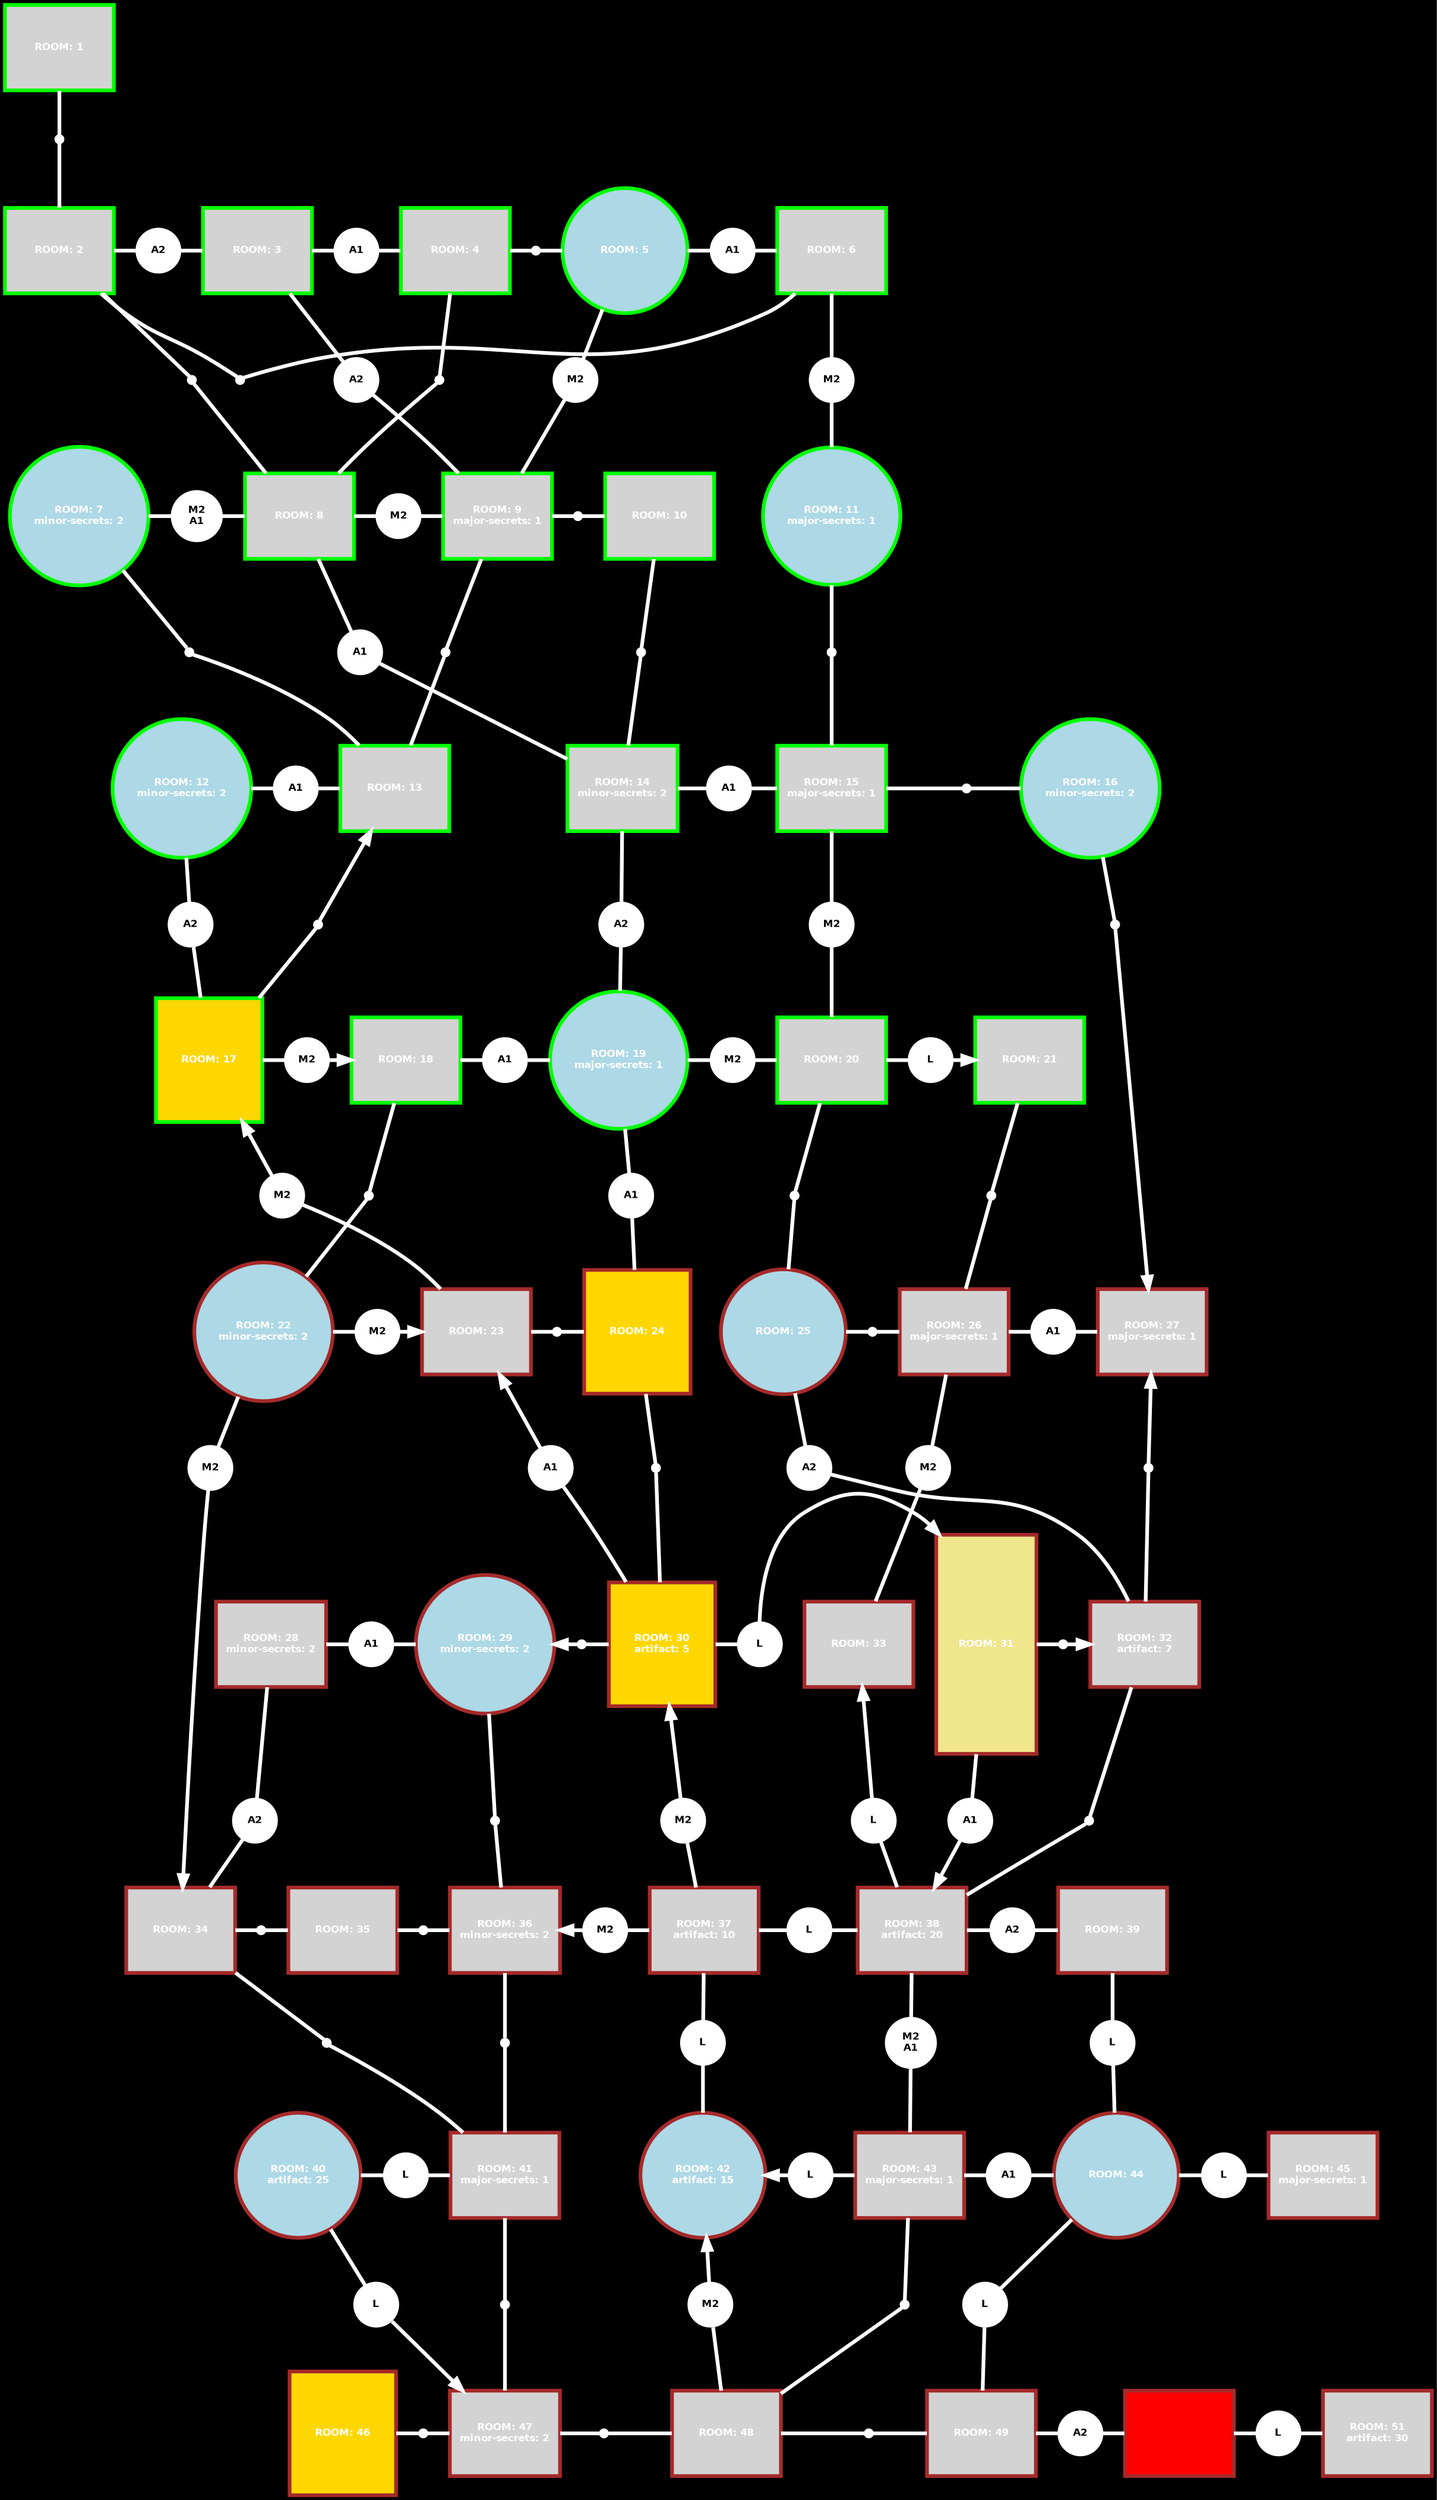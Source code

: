 graph G {
	graph [bb="0,0,1158,2013.1",
		bgcolor=black,
		overlap=false,
		resolution=160
	];
	node [label="\N"];
	{
		graph [rank=same];
		1	[color=green,
			fillcolor=lightgrey,
			fontcolor=white,
			fontname="Helvetica-Bold",
			fontsize=8.0,
			height=0.95833,
			image="./images/room.png",
			imagescale=true,
			label="ROOM: 1",
			penwidth=3.0,
			pos="44,1978.6",
			shape=box,
			style=filled,
			width=1.2222];
	}
	{
		graph [rank=same];
		"1-2"	[color=white,
			fillcolor=white,
			fontcolor=black,
			fontname="Helvetica-Bold",
			fontsize=8.0,
			height=0.097222,
			label="",
			pos="44,1904.6",
			shape=circle,
			style=filled,
			width=0.097222];
	}
	{
		graph [rank=same];
		2	[color=green,
			fillcolor=lightgrey,
			fontcolor=white,
			fontname="Helvetica-Bold",
			fontsize=8.0,
			height=0.95833,
			image="./images/room.png",
			imagescale=true,
			label="ROOM: 2",
			penwidth=3.0,
			pos="44,1814.6",
			shape=box,
			style=filled,
			width=1.2222];
		"2-3"	[color=white,
			fillcolor=white,
			fontcolor=black,
			fontname="Helvetica-Bold",
			fontsize=8.0,
			height=0.5,
			label=A2,
			pos="124,1814.6",
			shape=circle,
			style=filled,
			width=0.5];
		3	[color=green,
			fillcolor=lightgrey,
			fontcolor=white,
			fontname="Helvetica-Bold",
			fontsize=8.0,
			height=0.95833,
			image="./images/room.png",
			imagescale=true,
			label="ROOM: 3",
			penwidth=3.0,
			pos="204,1814.6",
			shape=box,
			style=filled,
			width=1.2222];
		"3-4"	[color=white,
			fillcolor=white,
			fontcolor=black,
			fontname="Helvetica-Bold",
			fontsize=8.0,
			height=0.5,
			label=A1,
			pos="284,1814.6",
			shape=circle,
			style=filled,
			width=0.5];
		4	[color=green,
			fillcolor=lightgrey,
			fontcolor=white,
			fontname="Helvetica-Bold",
			fontsize=8.0,
			height=0.95833,
			image="./images/room.png",
			imagescale=true,
			label="ROOM: 4",
			penwidth=3.0,
			pos="364,1814.6",
			shape=box,
			style=filled,
			width=1.2222];
		"4-5"	[color=white,
			fillcolor=white,
			fontcolor=black,
			fontname="Helvetica-Bold",
			fontsize=8.0,
			height=0.097222,
			label="",
			pos="430,1814.6",
			shape=circle,
			style=filled,
			width=0.097222];
		5	[color=green,
			fillcolor=lightblue,
			fontcolor=white,
			fontname="Helvetica-Bold",
			fontsize=8.0,
			height=1.4028,
			image="./images/crystal-cave.png",
			imagescale=true,
			label="ROOM: 5",
			penwidth=3.0,
			pos="502,1814.6",
			shape=circle,
			style=filled,
			width=1.4028];
		"5-6"	[color=white,
			fillcolor=white,
			fontcolor=black,
			fontname="Helvetica-Bold",
			fontsize=8.0,
			height=0.5,
			label=A1,
			pos="589,1814.6",
			shape=circle,
			style=filled,
			width=0.5];
		6	[color=green,
			fillcolor=lightgrey,
			fontcolor=white,
			fontname="Helvetica-Bold",
			fontsize=8.0,
			height=0.95833,
			image="./images/room.png",
			imagescale=true,
			label="ROOM: 6",
			penwidth=3.0,
			pos="669,1814.6",
			shape=box,
			style=filled,
			width=1.2222];
	}
	{
		graph [rank=same];
		"2-6"	[color=white,
			fillcolor=white,
			fontcolor=black,
			fontname="Helvetica-Bold",
			fontsize=8.0,
			height=0.097222,
			label="",
			pos="190,1710.1",
			shape=circle,
			style=filled,
			width=0.097222];
		"2-8"	[color=white,
			fillcolor=white,
			fontcolor=black,
			fontname="Helvetica-Bold",
			fontsize=8.0,
			height=0.097222,
			label="",
			pos="151,1710.1",
			shape=circle,
			style=filled,
			width=0.097222];
		"3-9"	[color=white,
			fillcolor=white,
			fontcolor=black,
			fontname="Helvetica-Bold",
			fontsize=8.0,
			height=0.5,
			label=A2,
			pos="284,1710.1",
			shape=circle,
			style=filled,
			width=0.5];
		"4-8"	[color=white,
			fillcolor=white,
			fontcolor=black,
			fontname="Helvetica-Bold",
			fontsize=8.0,
			height=0.097222,
			label="",
			pos="351,1710.1",
			shape=circle,
			style=filled,
			width=0.097222];
		"5-9"	[color=white,
			fillcolor=white,
			fontcolor=black,
			fontname="Helvetica-Bold",
			fontsize=8.0,
			height=0.5,
			label=M2,
			pos="461,1710.1",
			shape=circle,
			style=filled,
			width=0.5];
		"6-11"	[color=white,
			fillcolor=white,
			fontcolor=black,
			fontname="Helvetica-Bold",
			fontsize=8.0,
			height=0.5,
			label=M2,
			pos="669,1710.1",
			shape=circle,
			style=filled,
			width=0.5];
	}
	{
		graph [rank=same];
		7	[color=green,
			fillcolor=lightblue,
			fontcolor=white,
			fontname="Helvetica-Bold",
			fontsize=8.0,
			height=1.5606,
			image="./images/crystal-cave.png",
			imagescale=true,
			label="ROOM: 7\nminor-secrets: 2",
			penwidth=3.0,
			pos="60,1600",
			shape=circle,
			style=filled,
			width=1.5606];
		"7-8"	[color=white,
			fillcolor=white,
			fontcolor=black,
			fontname="Helvetica-Bold",
			fontsize=8.0,
			height=0.56961,
			label="M2\nA1",
			pos="155,1600",
			shape=circle,
			style=filled,
			width=0.56961];
		8	[color=green,
			fillcolor=lightgrey,
			fontcolor=white,
			fontname="Helvetica-Bold",
			fontsize=8.0,
			height=0.95833,
			image="./images/room.png",
			imagescale=true,
			label="ROOM: 8",
			penwidth=3.0,
			pos="238,1600",
			shape=box,
			style=filled,
			width=1.2222];
		"8-9"	[color=white,
			fillcolor=white,
			fontcolor=black,
			fontname="Helvetica-Bold",
			fontsize=8.0,
			height=0.5,
			label=M2,
			pos="318,1600",
			shape=circle,
			style=filled,
			width=0.5];
		9	[color=green,
			fillcolor=lightgrey,
			fontcolor=white,
			fontname="Helvetica-Bold",
			fontsize=8.0,
			height=0.95833,
			image="./images/room.png",
			imagescale=true,
			label="ROOM: 9\nmajor-secrets: 1",
			penwidth=3.0,
			pos="398,1600",
			shape=box,
			style=filled,
			width=1.2222];
		"9-10"	[color=white,
			fillcolor=white,
			fontcolor=black,
			fontname="Helvetica-Bold",
			fontsize=8.0,
			height=0.097222,
			label="",
			pos="464,1600",
			shape=circle,
			style=filled,
			width=0.097222];
		10	[color=green,
			fillcolor=lightgrey,
			fontcolor=white,
			fontname="Helvetica-Bold",
			fontsize=8.0,
			height=0.95833,
			image="./images/room.png",
			imagescale=true,
			label="ROOM: 10",
			penwidth=3.0,
			pos="530,1600",
			shape=box,
			style=filled,
			width=1.2222];
		11	[color=green,
			fillcolor=lightblue,
			fontcolor=white,
			fontname="Helvetica-Bold",
			fontsize=8.0,
			height=1.5424,
			image="./images/crystal-cave.png",
			imagescale=true,
			label="ROOM: 11\nmajor-secrets: 1",
			penwidth=3.0,
			pos="669,1600",
			shape=circle,
			style=filled,
			width=1.5424];
	}
	{
		graph [rank=same];
		"7-13"	[color=white,
			fillcolor=white,
			fontcolor=black,
			fontname="Helvetica-Bold",
			fontsize=8.0,
			height=0.097222,
			label="",
			pos="148,1489.8",
			shape=circle,
			style=filled,
			width=0.097222];
		"8-14"	[color=white,
			fillcolor=white,
			fontcolor=black,
			fontname="Helvetica-Bold",
			fontsize=8.0,
			height=0.5,
			label=A1,
			pos="287,1489.8",
			shape=circle,
			style=filled,
			width=0.5];
		"9-13"	[color=white,
			fillcolor=white,
			fontcolor=black,
			fontname="Helvetica-Bold",
			fontsize=8.0,
			height=0.097222,
			label="",
			pos="357,1489.8",
			shape=circle,
			style=filled,
			width=0.097222];
		"10-14"	[color=white,
			fillcolor=white,
			fontcolor=black,
			fontname="Helvetica-Bold",
			fontsize=8.0,
			height=0.097222,
			label="",
			pos="515,1489.8",
			shape=circle,
			style=filled,
			width=0.097222];
		"11-15"	[color=white,
			fillcolor=white,
			fontcolor=black,
			fontname="Helvetica-Bold",
			fontsize=8.0,
			height=0.097222,
			label="",
			pos="669,1489.8",
			shape=circle,
			style=filled,
			width=0.097222];
	}
	{
		graph [rank=same];
		12	[color=green,
			fillcolor=lightblue,
			fontcolor=white,
			fontname="Helvetica-Bold",
			fontsize=8.0,
			height=1.5606,
			image="./images/crystal-cave.png",
			imagescale=true,
			label="ROOM: 12\nminor-secrets: 2",
			penwidth=3.0,
			pos="144,1379.6",
			shape=circle,
			style=filled,
			width=1.5606];
		"12-13"	[color=white,
			fillcolor=white,
			fontcolor=black,
			fontname="Helvetica-Bold",
			fontsize=8.0,
			height=0.5,
			label=A1,
			pos="236,1379.6",
			shape=circle,
			style=filled,
			width=0.5];
		13	[color=green,
			fillcolor=lightgrey,
			fontcolor=white,
			fontname="Helvetica-Bold",
			fontsize=8.0,
			height=0.95833,
			image="./images/room.png",
			imagescale=true,
			label="ROOM: 13",
			penwidth=3.0,
			pos="316,1379.6",
			shape=box,
			style=filled,
			width=1.2222];
		14	[color=green,
			fillcolor=lightgrey,
			fontcolor=white,
			fontname="Helvetica-Bold",
			fontsize=8.0,
			height=0.95833,
			image="./images/room.png",
			imagescale=true,
			label="ROOM: 14\nminor-secrets: 2",
			penwidth=3.0,
			pos="500,1379.6",
			shape=box,
			style=filled,
			width=1.2222];
		"14-15"	[color=white,
			fillcolor=white,
			fontcolor=black,
			fontname="Helvetica-Bold",
			fontsize=8.0,
			height=0.5,
			label=A1,
			pos="586,1379.6",
			shape=circle,
			style=filled,
			width=0.5];
		15	[color=green,
			fillcolor=lightgrey,
			fontcolor=white,
			fontname="Helvetica-Bold",
			fontsize=8.0,
			height=0.95833,
			image="./images/room.png",
			imagescale=true,
			label="ROOM: 15\nmajor-secrets: 1",
			penwidth=3.0,
			pos="669,1379.6",
			shape=box,
			style=filled,
			width=1.2222];
		"15-16"	[color=white,
			fillcolor=white,
			fontcolor=black,
			fontname="Helvetica-Bold",
			fontsize=8.0,
			height=0.097222,
			label="",
			pos="779,1379.6",
			shape=circle,
			style=filled,
			width=0.097222];
		16	[color=green,
			fillcolor=lightblue,
			fontcolor=white,
			fontname="Helvetica-Bold",
			fontsize=8.0,
			height=1.5606,
			image="./images/crystal-cave.png",
			imagescale=true,
			label="ROOM: 16\nminor-secrets: 2",
			penwidth=3.0,
			pos="879,1379.6",
			shape=circle,
			style=filled,
			width=1.5606];
	}
	{
		graph [rank=same];
		"12-17"	[color=white,
			fillcolor=white,
			fontcolor=black,
			fontname="Helvetica-Bold",
			fontsize=8.0,
			height=0.5,
			label=A2,
			pos="151,1269.4",
			shape=circle,
			style=filled,
			width=0.5];
		"17-13"	[color=white,
			fillcolor=white,
			fontcolor=black,
			fontname="Helvetica-Bold",
			fontsize=8.0,
			height=0.097222,
			label="",
			pos="254,1269.4",
			shape=circle,
			style=filled,
			width=0.097222];
		"14-19"	[color=white,
			fillcolor=white,
			fontcolor=black,
			fontname="Helvetica-Bold",
			fontsize=8.0,
			height=0.5,
			label=A2,
			pos="499,1269.4",
			shape=circle,
			style=filled,
			width=0.5];
		"15-20"	[color=white,
			fillcolor=white,
			fontcolor=black,
			fontname="Helvetica-Bold",
			fontsize=8.0,
			height=0.5,
			label=M2,
			pos="669,1269.4",
			shape=circle,
			style=filled,
			width=0.5];
		"16-27"	[color=white,
			fillcolor=white,
			fontcolor=black,
			fontname="Helvetica-Bold",
			fontsize=8.0,
			height=0.097222,
			label="",
			pos="899,1269.4",
			shape=circle,
			style=filled,
			width=0.097222];
	}
	{
		graph [rank=same];
		17	[color=green,
			fillcolor=gold,
			fontcolor=white,
			fontname="Helvetica-Bold",
			fontsize=8.0,
			height=1.3889,
			image="./images/store.png",
			imagescale=true,
			label="ROOM: 17",
			penwidth=3.0,
			pos="166,1159.9",
			shape=box,
			style=filled,
			width=1.1944];
		"17-18"	[color=white,
			fillcolor=white,
			fontcolor=black,
			fontname="Helvetica-Bold",
			fontsize=8.0,
			height=0.5,
			label=M2,
			pos="245,1159.9",
			shape=circle,
			style=filled,
			width=0.5];
		18	[color=green,
			fillcolor=lightgrey,
			fontcolor=white,
			fontname="Helvetica-Bold",
			fontsize=8.0,
			height=0.95833,
			image="./images/room.png",
			imagescale=true,
			label="ROOM: 18",
			penwidth=3.0,
			pos="325,1159.9",
			shape=box,
			style=filled,
			width=1.2222];
		"18-19"	[color=white,
			fillcolor=white,
			fontcolor=black,
			fontname="Helvetica-Bold",
			fontsize=8.0,
			height=0.5,
			label=A1,
			pos="405,1159.9",
			shape=circle,
			style=filled,
			width=0.5];
		19	[color=green,
			fillcolor=lightblue,
			fontcolor=white,
			fontname="Helvetica-Bold",
			fontsize=8.0,
			height=1.5424,
			image="./images/crystal-cave.png",
			imagescale=true,
			label="ROOM: 19\nmajor-secrets: 1",
			penwidth=3.0,
			pos="497,1159.9",
			shape=circle,
			style=filled,
			width=1.5424];
		"19-20"	[color=white,
			fillcolor=white,
			fontcolor=black,
			fontname="Helvetica-Bold",
			fontsize=8.0,
			height=0.5,
			label=M2,
			pos="589,1159.9",
			shape=circle,
			style=filled,
			width=0.5];
		20	[color=green,
			fillcolor=lightgrey,
			fontcolor=white,
			fontname="Helvetica-Bold",
			fontsize=8.0,
			height=0.95833,
			image="./images/room.png",
			imagescale=true,
			label="ROOM: 20",
			penwidth=3.0,
			pos="669,1159.9",
			shape=box,
			style=filled,
			width=1.2222];
		"20-21"	[color=white,
			fillcolor=white,
			fontcolor=black,
			fontname="Helvetica-Bold",
			fontsize=8.0,
			height=0.5,
			label=L,
			pos="749,1159.9",
			shape=circle,
			style=filled,
			width=0.5];
		21	[color=green,
			fillcolor=lightgrey,
			fontcolor=white,
			fontname="Helvetica-Bold",
			fontsize=8.0,
			height=0.95833,
			image="./images/room.png",
			imagescale=true,
			label="ROOM: 21",
			penwidth=3.0,
			pos="829,1159.9",
			shape=box,
			style=filled,
			width=1.2222];
	}
	{
		graph [rank=same];
		"23-17"	[color=white,
			fillcolor=white,
			fontcolor=black,
			fontname="Helvetica-Bold",
			fontsize=8.0,
			height=0.5,
			label=M2,
			pos="225,1050.4",
			shape=circle,
			style=filled,
			width=0.5];
		"18-22"	[color=white,
			fillcolor=white,
			fontcolor=black,
			fontname="Helvetica-Bold",
			fontsize=8.0,
			height=0.097222,
			label="",
			pos="295,1050.4",
			shape=circle,
			style=filled,
			width=0.097222];
		"19-24"	[color=white,
			fillcolor=white,
			fontcolor=black,
			fontname="Helvetica-Bold",
			fontsize=8.0,
			height=0.5,
			label=A1,
			pos="507,1050.4",
			shape=circle,
			style=filled,
			width=0.5];
		"20-25"	[color=white,
			fillcolor=white,
			fontcolor=black,
			fontname="Helvetica-Bold",
			fontsize=8.0,
			height=0.097222,
			label="",
			pos="639,1050.4",
			shape=circle,
			style=filled,
			width=0.097222];
		"21-26"	[color=white,
			fillcolor=white,
			fontcolor=black,
			fontname="Helvetica-Bold",
			fontsize=8.0,
			height=0.097222,
			label="",
			pos="798,1050.4",
			shape=circle,
			style=filled,
			width=0.097222];
	}
	{
		graph [rank=same];
		22	[color=brown,
			fillcolor=lightblue,
			fontcolor=white,
			fontname="Helvetica-Bold",
			fontsize=8.0,
			height=1.5606,
			image="./images/crystal-cave.png",
			imagescale=true,
			label="ROOM: 22\nminor-secrets: 2",
			penwidth=3.0,
			pos="209,940.19",
			shape=circle,
			style=filled,
			width=1.5606];
		"22-23"	[color=white,
			fillcolor=white,
			fontcolor=black,
			fontname="Helvetica-Bold",
			fontsize=8.0,
			height=0.5,
			label=M2,
			pos="301,940.19",
			shape=circle,
			style=filled,
			width=0.5];
		23	[color=brown,
			fillcolor=lightgrey,
			fontcolor=white,
			fontname="Helvetica-Bold",
			fontsize=8.0,
			height=0.95833,
			image="./images/room-depths.png",
			imagescale=true,
			label="ROOM: 23",
			penwidth=3.0,
			pos="381,940.19",
			shape=box,
			style=filled,
			width=1.2222];
		"23-24"	[color=white,
			fillcolor=white,
			fontcolor=black,
			fontname="Helvetica-Bold",
			fontsize=8.0,
			height=0.097222,
			label="",
			pos="447,940.19",
			shape=circle,
			style=filled,
			width=0.097222];
		24	[color=brown,
			fillcolor=gold,
			fontcolor=white,
			fontname="Helvetica-Bold",
			fontsize=8.0,
			height=1.3889,
			image="./images/store.png",
			imagescale=true,
			label="ROOM: 24",
			penwidth=3.0,
			pos="512,940.19",
			shape=box,
			style=filled,
			width=1.1944];
		25	[color=brown,
			fillcolor=lightblue,
			fontcolor=white,
			fontname="Helvetica-Bold",
			fontsize=8.0,
			height=1.4028,
			image="./images/crystal-cave.png",
			imagescale=true,
			label="ROOM: 25",
			penwidth=3.0,
			pos="630,940.19",
			shape=circle,
			style=filled,
			width=1.4028];
		"25-26"	[color=white,
			fillcolor=white,
			fontcolor=black,
			fontname="Helvetica-Bold",
			fontsize=8.0,
			height=0.097222,
			label="",
			pos="702,940.19",
			shape=circle,
			style=filled,
			width=0.097222];
		26	[color=brown,
			fillcolor=lightgrey,
			fontcolor=white,
			fontname="Helvetica-Bold",
			fontsize=8.0,
			height=0.95833,
			image="./images/room-depths.png",
			imagescale=true,
			label="ROOM: 26\nmajor-secrets: 1",
			penwidth=3.0,
			pos="768,940.19",
			shape=box,
			style=filled,
			width=1.2222];
		"27-26"	[color=white,
			fillcolor=white,
			fontcolor=black,
			fontname="Helvetica-Bold",
			fontsize=8.0,
			height=0.5,
			label=A1,
			pos="848,940.19",
			shape=circle,
			style=filled,
			width=0.5];
		27	[color=brown,
			fillcolor=lightgrey,
			fontcolor=white,
			fontname="Helvetica-Bold",
			fontsize=8.0,
			height=0.95833,
			image="./images/room-depths.png",
			imagescale=true,
			label="ROOM: 27\nmajor-secrets: 1",
			penwidth=3.0,
			pos="928,940.19",
			shape=box,
			style=filled,
			width=1.2222];
	}
	{
		graph [rank=same];
		"22-34"	[color=white,
			fillcolor=white,
			fontcolor=black,
			fontname="Helvetica-Bold",
			fontsize=8.0,
			height=0.5,
			label=M2,
			pos="167,830.01",
			shape=circle,
			style=filled,
			width=0.5];
		"30-23"	[color=white,
			fillcolor=white,
			fontcolor=black,
			fontname="Helvetica-Bold",
			fontsize=8.0,
			height=0.5,
			label=A1,
			pos="442,830.01",
			shape=circle,
			style=filled,
			width=0.5];
		"24-30"	[color=white,
			fillcolor=white,
			fontcolor=black,
			fontname="Helvetica-Bold",
			fontsize=8.0,
			height=0.097222,
			label="",
			pos="527,830.01",
			shape=circle,
			style=filled,
			width=0.097222];
		"25-32"	[color=white,
			fillcolor=white,
			fontcolor=black,
			fontname="Helvetica-Bold",
			fontsize=8.0,
			height=0.5,
			label=A2,
			pos="651,830.01",
			shape=circle,
			style=filled,
			width=0.5];
		"26-33"	[color=white,
			fillcolor=white,
			fontcolor=black,
			fontname="Helvetica-Bold",
			fontsize=8.0,
			height=0.5,
			label=M2,
			pos="747,830.01",
			shape=circle,
			style=filled,
			width=0.5];
		"32-27"	[color=white,
			fillcolor=white,
			fontcolor=black,
			fontname="Helvetica-Bold",
			fontsize=8.0,
			height=0.097222,
			label="",
			pos="925,830.01",
			shape=circle,
			style=filled,
			width=0.097222];
	}
	{
		graph [rank=same];
		28	[color=brown,
			fillcolor=lightgrey,
			fontcolor=white,
			fontname="Helvetica-Bold",
			fontsize=8.0,
			height=0.95833,
			image="./images/room-depths.png",
			imagescale=true,
			label="ROOM: 28\nminor-secrets: 2",
			penwidth=3.0,
			pos="217,687.51",
			shape=box,
			style=filled,
			width=1.2222];
		"28-29"	[color=white,
			fillcolor=white,
			fontcolor=black,
			fontname="Helvetica-Bold",
			fontsize=8.0,
			height=0.5,
			label=A1,
			pos="297,687.51",
			shape=circle,
			style=filled,
			width=0.5];
		29	[color=brown,
			fillcolor=lightblue,
			fontcolor=white,
			fontname="Helvetica-Bold",
			fontsize=8.0,
			height=1.5606,
			image="./images/crystal-cave.png",
			imagescale=true,
			label="ROOM: 29\nminor-secrets: 2",
			penwidth=3.0,
			pos="389,687.51",
			shape=circle,
			style=filled,
			width=1.5606];
		"30-29"	[color=white,
			fillcolor=white,
			fontcolor=black,
			fontname="Helvetica-Bold",
			fontsize=8.0,
			height=0.097222,
			label="",
			pos="467,687.51",
			shape=circle,
			style=filled,
			width=0.097222];
		30	[color=brown,
			fillcolor=gold,
			fontcolor=white,
			fontname="Helvetica-Bold",
			fontsize=8.0,
			height=1.3889,
			image="./images/store.png",
			imagescale=true,
			label="ROOM: 30\nartifact: 5",
			penwidth=3.0,
			pos="532,687.51",
			shape=box,
			style=filled,
			width=1.1944];
		"30-31"	[color=white,
			fillcolor=white,
			fontcolor=black,
			fontname="Helvetica-Bold",
			fontsize=8.0,
			height=0.5,
			label=L,
			pos="611,687.51",
			shape=circle,
			style=filled,
			width=0.5];
		31	[color=brown,
			fillcolor=khaki,
			fontcolor=white,
			fontname="Helvetica-Bold",
			fontsize=8.0,
			height=2.4583,
			image="./images/monkey-idols.png",
			imagescale=true,
			label="ROOM: 31",
			penwidth=3.0,
			pos="794,687.51",
			shape=box,
			style=filled,
			width=1.125];
		"31-32"	[color=white,
			fillcolor=white,
			fontcolor=black,
			fontname="Helvetica-Bold",
			fontsize=8.0,
			height=0.097222,
			label="",
			pos="856,687.51",
			shape=circle,
			style=filled,
			width=0.097222];
		32	[color=brown,
			fillcolor=lightgrey,
			fontcolor=white,
			fontname="Helvetica-Bold",
			fontsize=8.0,
			height=0.95833,
			image="./images/room-depths.png",
			imagescale=true,
			label="ROOM: 32\nartifact: 7",
			penwidth=3.0,
			pos="922,687.51",
			shape=box,
			style=filled,
			width=1.2222];
		33	[color=brown,
			fillcolor=lightgrey,
			fontcolor=white,
			fontname="Helvetica-Bold",
			fontsize=8.0,
			height=0.95833,
			image="./images/room-depths.png",
			imagescale=true,
			label="ROOM: 33",
			penwidth=3.0,
			pos="691,687.51",
			shape=box,
			style=filled,
			width=1.2222];
	}
	{
		graph [rank=same];
		"28-34"	[color=white,
			fillcolor=white,
			fontcolor=black,
			fontname="Helvetica-Bold",
			fontsize=8.0,
			height=0.5,
			label=A2,
			pos="204,545.01",
			shape=circle,
			style=filled,
			width=0.5];
		"29-36"	[color=white,
			fillcolor=white,
			fontcolor=black,
			fontname="Helvetica-Bold",
			fontsize=8.0,
			height=0.097222,
			label="",
			pos="399,545.01",
			shape=circle,
			style=filled,
			width=0.097222];
		"37-30"	[color=white,
			fillcolor=white,
			fontcolor=black,
			fontname="Helvetica-Bold",
			fontsize=8.0,
			height=0.5,
			label=M2,
			pos="550,545.01",
			shape=circle,
			style=filled,
			width=0.5];
		"31-38"	[color=white,
			fillcolor=white,
			fontcolor=black,
			fontname="Helvetica-Bold",
			fontsize=8.0,
			height=0.5,
			label=A1,
			pos="781,545.01",
			shape=circle,
			style=filled,
			width=0.5];
		"32-38"	[color=white,
			fillcolor=white,
			fontcolor=black,
			fontname="Helvetica-Bold",
			fontsize=8.0,
			height=0.097222,
			label="",
			pos="877,545.01",
			shape=circle,
			style=filled,
			width=0.097222];
		"38-33"	[color=white,
			fillcolor=white,
			fontcolor=black,
			fontname="Helvetica-Bold",
			fontsize=8.0,
			height=0.5,
			label=L,
			pos="703,545.01",
			shape=circle,
			style=filled,
			width=0.5];
	}
	{
		graph [rank=same];
		34	[color=brown,
			fillcolor=lightgrey,
			fontcolor=white,
			fontname="Helvetica-Bold",
			fontsize=8.0,
			height=0.95833,
			image="./images/room-depths.png",
			imagescale=true,
			label="ROOM: 34",
			penwidth=3.0,
			pos="145,456.51",
			shape=box,
			style=filled,
			width=1.2222];
		"34-35"	[color=white,
			fillcolor=white,
			fontcolor=black,
			fontname="Helvetica-Bold",
			fontsize=8.0,
			height=0.097222,
			label="",
			pos="211,456.51",
			shape=circle,
			style=filled,
			width=0.097222];
		35	[color=brown,
			fillcolor=lightgrey,
			fontcolor=white,
			fontname="Helvetica-Bold",
			fontsize=8.0,
			height=0.95833,
			image="./images/room-depths.png",
			imagescale=true,
			label="ROOM: 35",
			penwidth=3.0,
			pos="277,456.51",
			shape=box,
			style=filled,
			width=1.2222];
		"35-36"	[color=white,
			fillcolor=white,
			fontcolor=black,
			fontname="Helvetica-Bold",
			fontsize=8.0,
			height=0.097222,
			label="",
			pos="343,456.51",
			shape=circle,
			style=filled,
			width=0.097222];
		36	[color=brown,
			fillcolor=lightgrey,
			fontcolor=white,
			fontname="Helvetica-Bold",
			fontsize=8.0,
			height=0.95833,
			image="./images/room-depths.png",
			imagescale=true,
			label="ROOM: 36\nminor-secrets: 2",
			penwidth=3.0,
			pos="409,456.51",
			shape=box,
			style=filled,
			width=1.2222];
		"37-36"	[color=white,
			fillcolor=white,
			fontcolor=black,
			fontname="Helvetica-Bold",
			fontsize=8.0,
			height=0.5,
			label=M2,
			pos="489,456.51",
			shape=circle,
			style=filled,
			width=0.5];
		37	[color=brown,
			fillcolor=lightgrey,
			fontcolor=white,
			fontname="Helvetica-Bold",
			fontsize=8.0,
			height=0.95833,
			image="./images/room-depths.png",
			imagescale=true,
			label="ROOM: 37\nartifact: 10",
			penwidth=3.0,
			pos="569,456.51",
			shape=box,
			style=filled,
			width=1.2222];
		"37-38"	[color=white,
			fillcolor=white,
			fontcolor=black,
			fontname="Helvetica-Bold",
			fontsize=8.0,
			height=0.5,
			label=L,
			pos="654,456.51",
			shape=circle,
			style=filled,
			width=0.5];
		38	[color=brown,
			fillcolor=lightgrey,
			fontcolor=white,
			fontname="Helvetica-Bold",
			fontsize=8.0,
			height=0.95833,
			image="./images/room-depths.png",
			imagescale=true,
			label="ROOM: 38\nartifact: 20",
			penwidth=3.0,
			pos="737,456.51",
			shape=box,
			style=filled,
			width=1.2222];
		"38-39"	[color=white,
			fillcolor=white,
			fontcolor=black,
			fontname="Helvetica-Bold",
			fontsize=8.0,
			height=0.5,
			label=A2,
			pos="818,456.51",
			shape=circle,
			style=filled,
			width=0.5];
		39	[color=brown,
			fillcolor=lightgrey,
			fontcolor=white,
			fontname="Helvetica-Bold",
			fontsize=8.0,
			height=0.95833,
			image="./images/room-depths.png",
			imagescale=true,
			label="ROOM: 39",
			penwidth=3.0,
			pos="899,456.51",
			shape=box,
			style=filled,
			width=1.2222];
	}
	{
		graph [rank=same];
		"34-41"	[color=white,
			fillcolor=white,
			fontcolor=black,
			fontname="Helvetica-Bold",
			fontsize=8.0,
			height=0.097222,
			label="",
			pos="264,365.51",
			shape=circle,
			style=filled,
			width=0.097222];
		"36-41"	[color=white,
			fillcolor=white,
			fontcolor=black,
			fontname="Helvetica-Bold",
			fontsize=8.0,
			height=0.097222,
			label="",
			pos="409,365.51",
			shape=circle,
			style=filled,
			width=0.097222];
		"37-42"	[color=white,
			fillcolor=white,
			fontcolor=black,
			fontname="Helvetica-Bold",
			fontsize=8.0,
			height=0.5,
			label=L,
			pos="568,365.51",
			shape=circle,
			style=filled,
			width=0.5];
		"38-43"	[color=white,
			fillcolor=white,
			fontcolor=black,
			fontname="Helvetica-Bold",
			fontsize=8.0,
			height=0.56961,
			label="M2\nA1",
			pos="736,365.51",
			shape=circle,
			style=filled,
			width=0.56961];
		"39-44"	[color=white,
			fillcolor=white,
			fontcolor=black,
			fontname="Helvetica-Bold",
			fontsize=8.0,
			height=0.5,
			label=L,
			pos="899,365.51",
			shape=circle,
			style=filled,
			width=0.5];
	}
	{
		graph [rank=same];
		40	[color=brown,
			fillcolor=lightblue,
			fontcolor=white,
			fontname="Helvetica-Bold",
			fontsize=8.0,
			height=1.4028,
			image="./images/crystal-cave.png",
			imagescale=true,
			label="ROOM: 40\nartifact: 25",
			penwidth=3.0,
			pos="242,258.5",
			shape=circle,
			style=filled,
			width=1.4028];
		"40-41"	[color=white,
			fillcolor=white,
			fontcolor=black,
			fontname="Helvetica-Bold",
			fontsize=8.0,
			height=0.5,
			label=L,
			pos="329,258.5",
			shape=circle,
			style=filled,
			width=0.5];
		41	[color=brown,
			fillcolor=lightgrey,
			fontcolor=white,
			fontname="Helvetica-Bold",
			fontsize=8.0,
			height=0.95833,
			image="./images/room-depths.png",
			imagescale=true,
			label="ROOM: 41\nmajor-secrets: 1",
			penwidth=3.0,
			pos="409,258.5",
			shape=box,
			style=filled,
			width=1.2222];
		42	[color=brown,
			fillcolor=lightblue,
			fontcolor=white,
			fontname="Helvetica-Bold",
			fontsize=8.0,
			height=1.4028,
			image="./images/crystal-cave.png",
			imagescale=true,
			label="ROOM: 42\nartifact: 15",
			penwidth=3.0,
			pos="568,258.5",
			shape=circle,
			style=filled,
			width=1.4028];
		"43-42"	[color=white,
			fillcolor=white,
			fontcolor=black,
			fontname="Helvetica-Bold",
			fontsize=8.0,
			height=0.5,
			label=L,
			pos="655,258.5",
			shape=circle,
			style=filled,
			width=0.5];
		43	[color=brown,
			fillcolor=lightgrey,
			fontcolor=white,
			fontname="Helvetica-Bold",
			fontsize=8.0,
			height=0.95833,
			image="./images/room-depths.png",
			imagescale=true,
			label="ROOM: 43\nmajor-secrets: 1",
			penwidth=3.0,
			pos="735,258.5",
			shape=box,
			style=filled,
			width=1.2222];
		"43-44"	[color=white,
			fillcolor=white,
			fontcolor=black,
			fontname="Helvetica-Bold",
			fontsize=8.0,
			height=0.5,
			label=A1,
			pos="815,258.5",
			shape=circle,
			style=filled,
			width=0.5];
		44	[color=brown,
			fillcolor=lightblue,
			fontcolor=white,
			fontname="Helvetica-Bold",
			fontsize=8.0,
			height=1.4028,
			image="./images/crystal-cave.png",
			imagescale=true,
			label="ROOM: 44",
			penwidth=3.0,
			pos="902,258.5",
			shape=circle,
			style=filled,
			width=1.4028];
		"44-45"	[color=white,
			fillcolor=white,
			fontcolor=black,
			fontname="Helvetica-Bold",
			fontsize=8.0,
			height=0.5,
			label=L,
			pos="989,258.5",
			shape=circle,
			style=filled,
			width=0.5];
		45	[color=brown,
			fillcolor=lightgrey,
			fontcolor=white,
			fontname="Helvetica-Bold",
			fontsize=8.0,
			height=0.95833,
			image="./images/room-depths.png",
			imagescale=true,
			label="ROOM: 45\nmajor-secrets: 1",
			penwidth=3.0,
			pos="1069,258.5",
			shape=box,
			style=filled,
			width=1.2222];
	}
	{
		graph [rank=same];
		"40-47"	[color=white,
			fillcolor=white,
			fontcolor=black,
			fontname="Helvetica-Bold",
			fontsize=8.0,
			height=0.5,
			label=L,
			pos="305,154",
			shape=circle,
			style=filled,
			width=0.5];
		"41-47"	[color=white,
			fillcolor=white,
			fontcolor=black,
			fontname="Helvetica-Bold",
			fontsize=8.0,
			height=0.097222,
			label="",
			pos="409,154",
			shape=circle,
			style=filled,
			width=0.097222];
		"48-42"	[color=white,
			fillcolor=white,
			fontcolor=black,
			fontname="Helvetica-Bold",
			fontsize=8.0,
			height=0.5,
			label=M2,
			pos="574,154",
			shape=circle,
			style=filled,
			width=0.5];
		"43-48"	[color=white,
			fillcolor=white,
			fontcolor=black,
			fontname="Helvetica-Bold",
			fontsize=8.0,
			height=0.097222,
			label="",
			pos="731,154",
			shape=circle,
			style=filled,
			width=0.097222];
		"44-49"	[color=white,
			fillcolor=white,
			fontcolor=black,
			fontname="Helvetica-Bold",
			fontsize=8.0,
			height=0.5,
			label=L,
			pos="797,154",
			shape=circle,
			style=filled,
			width=0.5];
	}
	{
		graph [rank=same];
		46	[color=brown,
			fillcolor=gold,
			fontcolor=white,
			fontname="Helvetica-Bold",
			fontsize=8.0,
			height=1.3889,
			image="./images/store.png",
			imagescale=true,
			label="ROOM: 46",
			penwidth=3.0,
			pos="278,50",
			shape=box,
			style=filled,
			width=1.1944];
		"46-47"	[color=white,
			fillcolor=white,
			fontcolor=black,
			fontname="Helvetica-Bold",
			fontsize=8.0,
			height=0.097222,
			label="",
			pos="343,50",
			shape=circle,
			style=filled,
			width=0.097222];
		47	[color=brown,
			fillcolor=lightgrey,
			fontcolor=white,
			fontname="Helvetica-Bold",
			fontsize=8.0,
			height=0.95833,
			image="./images/room-depths.png",
			imagescale=true,
			label="ROOM: 47\nminor-secrets: 2",
			penwidth=3.0,
			pos="409,50",
			shape=box,
			style=filled,
			width=1.2222];
		"47-48"	[color=white,
			fillcolor=white,
			fontcolor=black,
			fontname="Helvetica-Bold",
			fontsize=8.0,
			height=0.097222,
			label="",
			pos="488,50",
			shape=circle,
			style=filled,
			width=0.097222];
		48	[color=brown,
			fillcolor=lightgrey,
			fontcolor=white,
			fontname="Helvetica-Bold",
			fontsize=8.0,
			height=0.95833,
			image="./images/room-depths.png",
			imagescale=true,
			label="ROOM: 48",
			penwidth=3.0,
			pos="587,50",
			shape=box,
			style=filled,
			width=1.2222];
		"48-49"	[color=white,
			fillcolor=white,
			fontcolor=black,
			fontname="Helvetica-Bold",
			fontsize=8.0,
			height=0.097222,
			label="",
			pos="703,50",
			shape=circle,
			style=filled,
			width=0.097222];
		49	[color=brown,
			fillcolor=lightgrey,
			fontcolor=white,
			fontname="Helvetica-Bold",
			fontsize=8.0,
			height=0.95833,
			image="./images/room-depths.png",
			imagescale=true,
			label="ROOM: 49",
			penwidth=3.0,
			pos="794,50",
			shape=box,
			style=filled,
			width=1.2222];
		"49-50"	[color=white,
			fillcolor=white,
			fontcolor=black,
			fontname="Helvetica-Bold",
			fontsize=8.0,
			height=0.5,
			label=A2,
			pos="874,50",
			shape=circle,
			style=filled,
			width=0.5];
		50	[color=brown,
			fillcolor=red,
			fontcolor=red,
			fontname="Helvetica-Bold",
			fontsize=8.0,
			height=0.95833,
			image="./images/room-depths-heal.png",
			imagescale=true,
			label="ROOM: 50\nheal: 1",
			penwidth=3.0,
			pos="954,50",
			shape=box,
			style=filled,
			width=1.2222];
		"50-51"	[color=white,
			fillcolor=white,
			fontcolor=black,
			fontname="Helvetica-Bold",
			fontsize=8.0,
			height=0.5,
			label=L,
			pos="1034,50",
			shape=circle,
			style=filled,
			width=0.5];
		51	[color=brown,
			fillcolor=lightgrey,
			fontcolor=white,
			fontname="Helvetica-Bold",
			fontsize=8.0,
			height=0.95833,
			image="./images/room-depths.png",
			imagescale=true,
			label="ROOM: 51\nartifact: 30",
			penwidth=3.0,
			pos="1114,50",
			shape=box,
			style=filled,
			width=1.2222];
	}
	{
		graph [rank=same];
	}
	1 -- "1-2"	[color=white,
		dir=none,
		penwidth=3.0,
		pos="44,1943.8 44,1929.2 44,1914.1 44,1908.2"];
	"1-2" -- 2	[color=white,
		dir=none,
		penwidth=3.0,
		pos="44,1901.1 44,1893.4 44,1869.8 44,1849.3"];
	2 -- "2-3"	[color=white,
		dir=none,
		penwidth=3.0,
		pos="88.062,1814.6 93.958,1814.6 99.854,1814.6 105.75,1814.6"];
	2 -- "2-6"	[color=white,
		dir=none,
		penwidth=3.0,
		pos="77.404,1780.1 83.682,1774.5 90.365,1768.9 97,1764.1 124.09,1744.6 134.18,1745.1 163,1728.1 172.17,1722.8 182.77,1715.9 187.5,1712.8"];
	2 -- "2-8"	[color=white,
		dir=none,
		penwidth=3.0,
		pos="79.036,1780.1 106.1,1754.2 140.34,1721.4 148.96,1713.1"];
	"2-3" -- 3	[color=white,
		dir=none,
		penwidth=3.0,
		pos="142.12,1814.6 147.93,1814.6 153.73,1814.6 159.53,1814.6"];
	3 -- "3-4"	[color=white,
		dir=none,
		penwidth=3.0,
		pos="248.06,1814.6 253.96,1814.6 259.85,1814.6 265.75,1814.6"];
	3 -- "3-9"	[color=white,
		dir=none,
		penwidth=3.0,
		pos="230.19,1780.1 244.87,1761.3 262.37,1738.9 273.33,1724.8"];
	"3-4" -- 4	[color=white,
		dir=none,
		penwidth=3.0,
		pos="302.12,1814.6 307.93,1814.6 313.73,1814.6 319.53,1814.6"];
	4 -- "4-5"	[color=white,
		dir=none,
		penwidth=3.0,
		pos="408.09,1814.6 414.14,1814.6 420.18,1814.6 426.23,1814.6"];
	4 -- "4-8"	[color=white,
		dir=none,
		penwidth=3.0,
		pos="359.74,1780.1 356.54,1754.9 352.52,1723.1 351.34,1713.8"];
	"4-5" -- 5	[color=white,
		dir=none,
		penwidth=3.0,
		pos="433.66,1814.6 439.53,1814.6 445.4,1814.6 451.28,1814.6"];
	5 -- "5-6"	[color=white,
		dir=none,
		penwidth=3.0,
		pos="552.64,1814.6 558.7,1814.6 564.76,1814.6 570.82,1814.6"];
	5 -- "5-9"	[color=white,
		dir=none,
		penwidth=3.0,
		pos="483.54,1767.5 477.76,1753 471.76,1738 467.4,1727.2"];
	"5-6" -- 6	[color=white,
		dir=none,
		penwidth=3.0,
		pos="607.12,1814.6 612.93,1814.6 618.73,1814.6 624.53,1814.6"];
	6 -- "6-11"	[color=white,
		dir=none,
		penwidth=3.0,
		pos="669,1780.1 669,1762.8 669,1742.5 669,1728.4"];
	"2-6" -- 6	[color=white,
		dir=none,
		penwidth=3.0,
		pos="193.04,1712.1 202.44,1715 231.94,1723.7 257,1728.1 414.93,1755.9 469.95,1697.9 616,1764.1 624.49,1768 632.49,1773.8 639.59,1780"];
	"2-8" -- 8	[color=white,
		dir=none,
		penwidth=3.0,
		pos="152.82,1706.9 160.24,1697.7 188.87,1662.1 210.92,1634.6"];
	"3-9" -- 9	[color=white,
		dir=none,
		penwidth=3.0,
		pos="297.39,1698.1 309.96,1687.6 329.14,1671.2 345,1656.1 352.12,1649.4 359.55,1641.9 366.52,1634.7"];
	"4-8" -- 8	[color=white,
		dir=none,
		penwidth=3.0,
		pos="348.65,1707.2 340.49,1700.4 312.67,1676.9 291,1656.1 283.91,1649.3 276.48,1641.9 269.52,1634.7"];
	"5-9" -- 9	[color=white,
		dir=none,
		penwidth=3.0,
		pos="452.24,1694.1 443.31,1678.8 429.17,1654.5 417.57,1634.6"];
	"6-11" -- 11	[color=white,
		dir=none,
		penwidth=3.0,
		pos="669,1691.8 669,1681.9 669,1668.8 669,1655.7"];
	7 -- "7-8"	[color=white,
		dir=none,
		penwidth=3.0,
		pos="116.41,1600 122.34,1600 128.27,1600 134.2,1600"];
	7 -- "7-13"	[color=white,
		dir=none,
		penwidth=3.0,
		pos="95.033,1555.9 115.74,1530.4 139.21,1501.6 146.04,1493.2"];
	"7-8" -- 8	[color=white,
		dir=none,
		penwidth=3.0,
		pos="175.75,1600 181.75,1600 187.75,1600 193.74,1600"];
	8 -- "8-9"	[color=white,
		dir=none,
		penwidth=3.0,
		pos="282.06,1600 287.96,1600 293.85,1600 299.75,1600"];
	8 -- "8-14"	[color=white,
		dir=none,
		penwidth=3.0,
		pos="253.24,1565.3 262.11,1545.7 272.89,1521.9 279.85,1506.6"];
	"8-9" -- 9	[color=white,
		dir=none,
		penwidth=3.0,
		pos="336.12,1600 341.93,1600 347.73,1600 353.53,1600"];
	9 -- "9-10"	[color=white,
		dir=none,
		penwidth=3.0,
		pos="442.09,1600 448.14,1600 454.18,1600 460.23,1600"];
	9 -- "9-13"	[color=white,
		dir=none,
		penwidth=3.0,
		pos="385.25,1565.3 374.91,1538 361.48,1502.6 357.91,1493.2"];
	"9-10" -- 10	[color=white,
		dir=none,
		penwidth=3.0,
		pos="467.61,1600 473.62,1600 479.63,1600 485.64,1600"];
	10 -- "10-14"	[color=white,
		dir=none,
		penwidth=3.0,
		pos="525.34,1565.3 521.59,1538.3 516.73,1503.2 515.37,1493.4"];
	11 -- "11-15"	[color=white,
		dir=none,
		penwidth=3.0,
		pos="669,1544.2 669,1522.4 669,1500.8 669,1493.4"];
	"7-13" -- 13	[color=white,
		dir=none,
		penwidth=3.0,
		pos="151.06,1487.8 164.92,1483.5 222.88,1464.3 263,1435.8 271.66,1429.6 280.08,1421.9 287.57,1414.3"];
	"8-14" -- 14	[color=white,
		dir=none,
		penwidth=3.0,
		pos="302.66,1480.8 334.56,1464.6 408.06,1427.3 455.81,1403.1"];
	"9-13" -- 13	[color=white,
		dir=none,
		penwidth=3.0,
		pos="355.99,1486.1 352.26,1476.3 339.02,1441.3 328.78,1414.3"];
	"10-14" -- 14	[color=white,
		dir=none,
		penwidth=3.0,
		pos="514.63,1486.1 513.27,1476.3 508.42,1441.3 504.68,1414.3"];
	"11-15" -- 15	[color=white,
		dir=none,
		penwidth=3.0,
		pos="669,1486.1 669,1476.3 669,1441.3 669,1414.3"];
	12 -- "12-13"	[color=white,
		dir=none,
		penwidth=3.0,
		pos="200.42,1379.6 206.26,1379.6 212.1,1379.6 217.93,1379.6"];
	12 -- "12-17"	[color=white,
		dir=none,
		penwidth=3.0,
		pos="147.58,1323.2 148.42,1310.4 149.24,1297.6 149.88,1287.8"];
	"12-13" -- 13	[color=white,
		dir=none,
		penwidth=3.0,
		pos="254.12,1379.6 259.93,1379.6 265.73,1379.6 271.53,1379.6"];
	13 -- "17-13"	[color=white,
		dir=back,
		penwidth=3.0,
		pos="s,296.72,1345 291.64,1336.1 276.96,1310.5 260.2,1281.2 255.37,1272.8"];
	14 -- "14-15"	[color=white,
		dir=none,
		penwidth=3.0,
		pos="544.01,1379.6 551.99,1379.6 559.97,1379.6 567.96,1379.6"];
	14 -- "14-19"	[color=white,
		dir=none,
		penwidth=3.0,
		pos="499.69,1345 499.51,1326 499.3,1303.1 499.16,1287.7"];
	"14-15" -- 15	[color=white,
		dir=none,
		penwidth=3.0,
		pos="604.16,1379.6 611.08,1379.6 618,1379.6 624.93,1379.6"];
	15 -- "15-16"	[color=white,
		dir=none,
		penwidth=3.0,
		pos="713.26,1379.6 733.97,1379.6 754.69,1379.6 775.4,1379.6"];
	15 -- "15-20"	[color=white,
		dir=none,
		penwidth=3.0,
		pos="669,1345 669,1326 669,1303.1 669,1287.7"];
	"15-16" -- 16	[color=white,
		dir=none,
		penwidth=3.0,
		pos="782.52,1379.6 795.83,1379.6 809.15,1379.6 822.47,1379.6"];
	16 -- "16-27"	[color=white,
		dir=none,
		penwidth=3.0,
		pos="889.06,1324.2 893.11,1302.3 897.14,1280.5 898.51,1273.1"];
	"12-17" -- 17	[color=white,
		dir=none,
		penwidth=3.0,
		pos="153.41,1251.2 154.97,1240 157.08,1224.9 159.13,1210.2"];
	"17-13" -- 17	[color=white,
		dir=none,
		penwidth=3.0,
		pos="252.16,1266.2 246.04,1258.7 225.63,1233.8 206.22,1210"];
	"14-19" -- 19	[color=white,
		dir=none,
		penwidth=3.0,
		pos="498.68,1251.2 498.5,1241.4 498.26,1228.7 498.02,1215.8"];
	"15-20" -- 20	[color=white,
		dir=none,
		penwidth=3.0,
		pos="669,1251.2 669,1236 669,1213.4 669,1194.6"];
	"16-27" -- 27	[color=white,
		dir=forward,
		penwidth=3.0,
		pos="e,925.03,974.75 899.25,1265.6 901.4,1241.4 916.79,1067.6 924.13,984.85"];
	17 -- "17-18"	[color=white,
		dir=none,
		penwidth=3.0,
		pos="209.2,1159.9 215.08,1159.9 220.95,1159.9 226.82,1159.9"];
	17 -- "23-17"	[color=white,
		dir=back,
		penwidth=3.0,
		pos="s,192.91,1109.9 197.78,1101 204.8,1088.2 211.64,1075.7 216.71,1066.5"];
	"17-18" -- 18	[color=white,
		dir=forward,
		penwidth=3.0,
		pos="e,280.53,1159.9 263.12,1159.9 265.57,1159.9 268.02,1159.9 270.47,1159.9"];
	18 -- "18-19"	[color=white,
		dir=none,
		penwidth=3.0,
		pos="369.06,1159.9 374.96,1159.9 380.85,1159.9 386.75,1159.9"];
	18 -- "18-22"	[color=white,
		dir=none,
		penwidth=3.0,
		pos="315.59,1125.2 308.1,1098.3 298.43,1063.7 295.73,1054"];
	"18-19" -- 19	[color=white,
		dir=none,
		penwidth=3.0,
		pos="423.33,1159.9 429.37,1159.9 435.41,1159.9 441.46,1159.9"];
	19 -- "19-20"	[color=white,
		dir=none,
		penwidth=3.0,
		pos="552.7,1159.9 558.75,1159.9 564.8,1159.9 570.85,1159.9"];
	19 -- "19-24"	[color=white,
		dir=none,
		penwidth=3.0,
		pos="502.06,1104.5 503.28,1091.4 504.5,1078.3 505.42,1068.4"];
	"19-20" -- 20	[color=white,
		dir=none,
		penwidth=3.0,
		pos="607.12,1159.9 612.93,1159.9 618.73,1159.9 624.53,1159.9"];
	20 -- "20-21"	[color=white,
		dir=none,
		penwidth=3.0,
		pos="713.06,1159.9 718.96,1159.9 724.85,1159.9 730.75,1159.9"];
	20 -- "20-25"	[color=white,
		dir=none,
		penwidth=3.0,
		pos="659.59,1125.2 652.1,1098.3 642.43,1063.7 639.73,1054"];
	"20-21" -- 21	[color=white,
		dir=forward,
		penwidth=3.0,
		pos="e,784.53,1159.9 767.12,1159.9 769.57,1159.9 772.02,1159.9 774.47,1159.9"];
	21 -- "21-26"	[color=white,
		dir=none,
		penwidth=3.0,
		pos="819.28,1125.2 811.53,1098.3 801.55,1063.7 798.76,1054"];
	"23-17" -- 23	[color=white,
		dir=none,
		penwidth=3.0,
		pos="241.66,1042.8 262.87,1034.1 300.1,1017.2 328,996.37 336.41,990.1 344.68,982.45 352.09,974.86"];
	"18-22" -- 22	[color=white,
		dir=none,
		penwidth=3.0,
		pos="293.2,1047.1 286.72,1039 263.8,1010.1 243.51,984.61"];
	"19-24" -- 24	[color=white,
		dir=none,
		penwidth=3.0,
		pos="507.8,1032 508.33,1020.6 509.04,1005.2 509.73,990.29"];
	"20-25" -- 25	[color=white,
		dir=none,
		penwidth=3.0,
		pos="638.78,1046.7 638.11,1038.7 636.06,1014 634.11,990.55"];
	"21-26" -- 26	[color=white,
		dir=none,
		penwidth=3.0,
		pos="797.26,1046.7 794.53,1036.9 784.84,1001.9 777.35,974.92"];
	22 -- "22-23"	[color=white,
		dir=none,
		penwidth=3.0,
		pos="265.42,940.19 271.26,940.19 277.1,940.19 282.93,940.19"];
	22 -- "22-34"	[color=white,
		dir=none,
		penwidth=3.0,
		pos="188.98,887.64 183.32,873.05 177.56,858.22 173.36,847.4"];
	"22-23" -- 23	[color=white,
		dir=forward,
		penwidth=3.0,
		pos="e,336.53,940.19 319.12,940.19 321.57,940.19 324.02,940.19 326.47,940.19"];
	23 -- "23-24"	[color=white,
		dir=none,
		penwidth=3.0,
		pos="425.09,940.19 431.14,940.19 437.18,940.19 443.23,940.19"];
	23 -- "30-23"	[color=white,
		dir=back,
		penwidth=3.0,
		pos="s,399.97,905.56 405.12,896.42 415.19,878.56 426.23,858.98 433.58,845.94"];
	"23-24" -- 24	[color=white,
		dir=none,
		penwidth=3.0,
		pos="450.55,940.19 456.64,940.19 462.72,940.19 468.8,940.19"];
	24 -- "24-30"	[color=white,
		dir=none,
		penwidth=3.0,
		pos="518.8,890.17 522.08,866.46 525.55,841.45 526.65,833.55"];
	25 -- "25-26"	[color=white,
		dir=none,
		penwidth=3.0,
		pos="680.62,940.19 686.53,940.19 692.43,940.19 698.33,940.19"];
	25 -- "25-32"	[color=white,
		dir=none,
		penwidth=3.0,
		pos="639.46,890.48 642.42,875.23 645.49,859.4 647.72,847.91"];
	"25-26" -- 26	[color=white,
		dir=none,
		penwidth=3.0,
		pos="705.61,940.19 711.62,940.19 717.63,940.19 723.64,940.19"];
	26 -- "27-26"	[color=white,
		dir=none,
		penwidth=3.0,
		pos="812.06,940.19 817.96,940.19 823.85,940.19 829.75,940.19"];
	26 -- "26-33"	[color=white,
		dir=none,
		penwidth=3.0,
		pos="761.47,905.56 757.76,886.45 753.28,863.36 750.29,847.99"];
	"27-26" -- 27	[color=white,
		dir=none,
		penwidth=3.0,
		pos="866.12,940.19 871.93,940.19 877.73,940.19 883.53,940.19"];
	27 -- "32-27"	[color=white,
		dir=back,
		penwidth=3.0,
		pos="s,927.07,905.56 926.79,895.44 926.09,870.4 925.31,842.28 925.07,833.66"];
	"22-34" -- 34	[color=white,
		dir=forward,
		penwidth=3.0,
		pos="e,147,491.25 165.97,811.59 162.69,756.22 152.44,583.1 147.59,501.23"];
	"30-23" -- 30	[color=white,
		dir=none,
		penwidth=3.0,
		pos="452.31,814.79 459.87,804.21 470.31,789.37 479,776.01 486.94,763.81 495.24,750.44 502.84,737.92"];
	"24-30" -- 30	[color=white,
		dir=none,
		penwidth=3.0,
		pos="527.1,826.08 527.51,814.69 529.02,772.33 530.25,737.59"];
	"25-32" -- 32	[color=white,
		dir=none,
		penwidth=3.0,
		pos="668.29,824.74 682.25,821.29 702.38,816.32 720,812.01 785.75,795.91 813.23,815.8 868,776.01 886.49,762.58 899.99,740.71 908.86,722.19"];
	"26-33" -- 33	[color=white,
		dir=none,
		penwidth=3.0,
		pos="740.58,812.9 731.81,790.91 715.9,750.98 704.46,722.29"];
	"32-27" -- 32	[color=white,
		dir=none,
		penwidth=3.0,
		pos="924.94,826.08 924.66,812.92 923.49,758.38 922.72,722.06"];
	28 -- "28-29"	[color=white,
		dir=none,
		penwidth=3.0,
		pos="261.06,687.51 266.96,687.51 272.85,687.51 278.75,687.51"];
	28 -- "28-34"	[color=white,
		dir=none,
		penwidth=3.0,
		pos="213.89,652.86 211.27,624.61 207.64,585.4 205.59,563.18"];
	"28-29" -- 29	[color=white,
		dir=none,
		penwidth=3.0,
		pos="315.33,687.51 321.08,687.51 326.84,687.51 332.59,687.51"];
	29 -- "30-29"	[color=white,
		dir=back,
		penwidth=3.0,
		pos="s,445.37,687.51 455.44,687.51 458.06,687.51 460.67,687.51 463.28,687.51"];
	29 -- "29-36"	[color=white,
		dir=none,
		penwidth=3.0,
		pos="392.92,631.39 395.33,597.56 398.09,558.82 398.82,548.6"];
	"30-29" -- 30	[color=white,
		dir=none,
		penwidth=3.0,
		pos="470.55,687.51 476.64,687.51 482.72,687.51 488.8,687.51"];
	30 -- "30-31"	[color=white,
		dir=none,
		penwidth=3.0,
		pos="575.2,687.51 581.08,687.51 586.95,687.51 592.82,687.51"];
	30 -- "37-30"	[color=white,
		dir=back,
		penwidth=3.0,
		pos="s,538.3,637.37 539.6,627.22 542.57,604.04 545.75,579.22 547.8,563.21"];
	"30-31" -- 31	[color=white,
		dir=forward,
		penwidth=3.0,
		pos="e,755.7,776.42 610.75,705.64 611.52,730.89 617.28,775.65 647,794.01 680.27,814.57 701.3,813.87 735,794.01 739.89,791.13 744.41,787.68 \
748.58,783.81"];
	31 -- "31-32"	[color=white,
		dir=none,
		penwidth=3.0,
		pos="834.69,687.51 840.57,687.51 846.45,687.51 852.34,687.51"];
	31 -- "31-38"	[color=white,
		dir=none,
		penwidth=3.0,
		pos="785.88,598.73 784.63,585.19 783.46,572.59 782.58,563.1"];
	"31-32" -- 32	[color=white,
		dir=forward,
		penwidth=3.0,
		pos="e,877.64,687.51 859.61,687.51 862.24,687.51 864.87,687.51 867.5,687.51"];
	32 -- "32-38"	[color=white,
		dir=none,
		penwidth=3.0,
		pos="911.22,652.86 899.47,616.16 881.8,560.99 877.82,548.56"];
	33 -- "38-33"	[color=white,
		dir=back,
		penwidth=3.0,
		pos="s,693.87,652.86 694.73,642.88 697.03,615.94 699.85,582.88 701.53,563.18"];
	"28-34" -- 34	[color=white,
		dir=none,
		penwidth=3.0,
		pos="194.26,529.73 187.12,519.27 177.13,504.62 168.01,491.25"];
	"29-36" -- 36	[color=white,
		dir=none,
		penwidth=3.0,
		pos="399.29,541.52 400.15,534.04 402.81,511.09 405.12,491.06"];
	"37-30" -- 37	[color=white,
		dir=none,
		penwidth=3.0,
		pos="553.66,527.33 555.91,517.12 558.86,503.68 561.57,491.33"];
	"31-38" -- 38	[color=white,
		dir=forward,
		penwidth=3.0,
		pos="e,754.1,491.12 773.13,528.55 769.08,520.59 763.93,510.45 758.78,500.34"];
	"32-38" -- 38	[color=white,
		dir=none,
		penwidth=3.0,
		pos="874.32,542.37 863.74,535.86 823.82,511.3 791,491.01 787.81,489.04 784.51,487 781.2,484.95"];
	"38-33" -- 38	[color=white,
		dir=none,
		penwidth=3.0,
		pos="709.4,527.74 713.43,517.46 718.8,503.8 723.73,491.26"];
	34 -- "34-35"	[color=white,
		dir=none,
		penwidth=3.0,
		pos="189.09,456.51 195.14,456.51 201.18,456.51 207.23,456.51"];
	34 -- "34-41"	[color=white,
		dir=none,
		penwidth=3.0,
		pos="189.31,422.37 218.39,400.62 252.65,375 261.71,368.22"];
	"34-35" -- 35	[color=white,
		dir=none,
		penwidth=3.0,
		pos="214.61,456.51 220.62,456.51 226.63,456.51 232.64,456.51"];
	35 -- "35-36"	[color=white,
		dir=none,
		penwidth=3.0,
		pos="321.09,456.51 327.14,456.51 333.18,456.51 339.23,456.51"];
	"35-36" -- 36	[color=white,
		dir=none,
		penwidth=3.0,
		pos="346.61,456.51 352.62,456.51 358.63,456.51 364.64,456.51"];
	36 -- "37-36"	[color=white,
		dir=back,
		penwidth=3.0,
		pos="s,453.06,456.51 463.29,456.51 465.78,456.51 468.26,456.51 470.75,456.51"];
	36 -- "36-41"	[color=white,
		dir=none,
		penwidth=3.0,
		pos="409,421.86 409,401.38 409,377.64 409,369.45"];
	"37-36" -- 37	[color=white,
		dir=none,
		penwidth=3.0,
		pos="507.12,456.51 512.93,456.51 518.73,456.51 524.53,456.51"];
	37 -- "37-38"	[color=white,
		dir=none,
		penwidth=3.0,
		pos="613.16,456.51 620.71,456.51 628.26,456.51 635.81,456.51"];
	37 -- "37-42"	[color=white,
		dir=none,
		penwidth=3.0,
		pos="568.62,421.86 568.48,408.87 568.32,394.55 568.19,383.74"];
	"37-38" -- 38	[color=white,
		dir=none,
		penwidth=3.0,
		pos="672.16,456.51 679.08,456.51 686,456.51 692.93,456.51"];
	38 -- "38-39"	[color=white,
		dir=none,
		penwidth=3.0,
		pos="781.3,456.51 787.51,456.51 793.72,456.51 799.94,456.51"];
	38 -- "38-43"	[color=white,
		dir=none,
		penwidth=3.0,
		pos="736.62,421.86 736.49,409.85 736.34,396.72 736.22,386.26"];
	"38-39" -- 39	[color=white,
		dir=none,
		penwidth=3.0,
		pos="836.04,456.51 842.27,456.51 848.5,456.51 854.73,456.51"];
	39 -- "39-44"	[color=white,
		dir=none,
		penwidth=3.0,
		pos="899,421.86 899,408.87 899,394.55 899,383.74"];
	"34-41" -- 41	[color=white,
		dir=none,
		penwidth=3.0,
		pos="266.69,363.15 278.04,357.37 322.96,333.97 356,309 362.43,304.14 368.96,298.62 375.13,293.07"];
	"36-41" -- 41	[color=white,
		dir=none,
		penwidth=3.0,
		pos="409,361.91 409,352.47 409,319.13 409,293.02"];
	"37-42" -- 42	[color=white,
		dir=none,
		penwidth=3.0,
		pos="568,347.17 568,336.68 568,322.73 568,309.05"];
	"38-43" -- 43	[color=white,
		dir=none,
		penwidth=3.0,
		pos="735.81,344.76 735.67,330.26 735.48,310.22 735.32,293.21"];
	"39-44" -- 44	[color=white,
		dir=none,
		penwidth=3.0,
		pos="899.5,347.17 899.79,336.68 900.19,322.73 900.58,309.05"];
	40 -- "40-41"	[color=white,
		dir=none,
		penwidth=3.0,
		pos="292.64,258.5 298.7,258.5 304.76,258.5 310.82,258.5"];
	40 -- "40-47"	[color=white,
		dir=none,
		penwidth=3.0,
		pos="268.17,214.92 278.04,198.86 288.63,181.63 295.91,169.79"];
	"40-41" -- 41	[color=white,
		dir=none,
		penwidth=3.0,
		pos="347.12,258.5 352.93,258.5 358.73,258.5 364.53,258.5"];
	41 -- "41-47"	[color=white,
		dir=none,
		penwidth=3.0,
		pos="409,223.94 409,198.72 409,166.98 409,157.68"];
	42 -- "43-42"	[color=white,
		dir=back,
		penwidth=3.0,
		pos="s,618.64,258.5 628.86,258.5 631.52,258.5 634.17,258.5 636.82,258.5"];
	42 -- "48-42"	[color=white,
		dir=back,
		penwidth=3.0,
		pos="s,570.89,208.05 571.49,197.8 572.04,188.44 572.57,179.46 573,172.17"];
	"43-42" -- 43	[color=white,
		dir=none,
		penwidth=3.0,
		pos="673.12,258.5 678.93,258.5 684.73,258.5 690.53,258.5"];
	43 -- "43-44"	[color=white,
		dir=none,
		penwidth=3.0,
		pos="779.06,258.5 784.96,258.5 790.85,258.5 796.75,258.5"];
	43 -- "43-48"	[color=white,
		dir=none,
		penwidth=3.0,
		pos="733.69,223.94 732.71,198.72 731.47,166.98 731.1,157.68"];
	"43-44" -- 44	[color=white,
		dir=none,
		penwidth=3.0,
		pos="833.01,258.5 839.12,258.5 845.23,258.5 851.34,258.5"];
	44 -- "44-45"	[color=white,
		dir=none,
		penwidth=3.0,
		pos="952.64,258.5 958.7,258.5 964.76,258.5 970.82,258.5"];
	44 -- "44-49"	[color=white,
		dir=none,
		penwidth=3.0,
		pos="866.16,222.51 846.55,203.37 823.49,180.86 809.57,167.27"];
	"44-45" -- 45	[color=white,
		dir=none,
		penwidth=3.0,
		pos="1007.1,258.5 1012.9,258.5 1018.7,258.5 1024.5,258.5"];
	"40-47" -- 47	[color=white,
		dir=forward,
		penwidth=3.0,
		pos="e,374.69,84.646 317.75,140.49 330.09,128.39 349.48,109.37 367.22,91.978"];
	"41-47" -- 47	[color=white,
		dir=none,
		penwidth=3.0,
		pos="409,150.48 409,141.43 409,109.78 409,84.584"];
	"48-42" -- 48	[color=white,
		dir=none,
		penwidth=3.0,
		pos="576.21,135.7 577.99,121.71 580.55,101.62 582.73,84.507"];
	"43-48" -- 48	[color=white,
		dir=none,
		penwidth=3.0,
		pos="728.5,151.23 717,143.08 668.13,108.47 631.01,82.175"];
	"44-49" -- 49	[color=white,
		dir=none,
		penwidth=3.0,
		pos="796.49,135.7 796.08,121.71 795.49,101.62 794.99,84.507"];
	46 -- "46-47"	[color=white,
		dir=none,
		penwidth=3.0,
		pos="321.16,50 327.19,50 333.22,50 339.25,50"];
	"46-47" -- 47	[color=white,
		dir=none,
		penwidth=3.0,
		pos="346.61,50 352.62,50 358.63,50 364.64,50"];
	47 -- "47-48"	[color=white,
		dir=none,
		penwidth=3.0,
		pos="453.13,50 463.57,50 474.02,50 484.46,50"];
	"47-48" -- 48	[color=white,
		dir=none,
		penwidth=3.0,
		pos="491.87,50 508.84,50 525.81,50 542.78,50"];
	48 -- "48-49"	[color=white,
		dir=none,
		penwidth=3.0,
		pos="631.41,50 654.06,50 676.71,50 699.36,50"];
	"48-49" -- 49	[color=white,
		dir=none,
		penwidth=3.0,
		pos="706.55,50 721.02,50 735.48,50 749.94,50"];
	49 -- "49-50"	[color=white,
		dir=none,
		penwidth=3.0,
		pos="838.06,50 843.96,50 849.85,50 855.75,50"];
	"49-50" -- 50	[color=white,
		dir=none,
		penwidth=3.0,
		pos="892.12,50 897.93,50 903.73,50 909.53,50"];
	50 -- "50-51"	[color=white,
		dir=none,
		penwidth=3.0,
		pos="998.06,50 1004,50 1009.9,50 1015.8,50"];
	"50-51" -- 51	[color=white,
		dir=none,
		penwidth=3.0,
		pos="1052.1,50 1057.9,50 1063.7,50 1069.5,50"];
}
